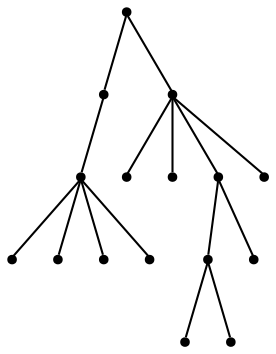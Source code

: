graph {
  node [shape=point,comment="{\"directed\":false,\"doi\":\"10.1007/978-3-642-18469-7_2\",\"figure\":\"1 (1)\"}"]

  v0 [pos="1166.5491709043554,780.1652043792499"]
  v1 [pos="1205.827445238498,724.6313870770165"]
  v2 [pos="1148.263206315854,724.9312701482853"]
  v3 [pos="1248.4250838505334,722.2768344131188"]
  v4 [pos="1097.033413466596,725.3939396195642"]
  v5 [pos="1113.0007989890798,842.7667493331768"]
  v6 [pos="1059.6234348470061,905.9934958046429"]
  v7 [pos="981.4089017251245,842.6334679681685"]
  v8 [pos="990.0743348703971,727.9443446709743"]
  v9 [pos="939.1490153959371,673.6357493825676"]
  v10 [pos="1033.0723384718224,673.1730799112886"]
  v11 [pos="918.6237557173845,784.6074926232786"]
  v12 [pos="870.9135096407142,784.6074926232786"]
  v13 [pos="970.5165814956702,782.8198944681665"]
  v14 [pos="1014.6988815342409,783.2823095856955"]
  v15 [pos="927.8605298098488,728.6110058497661"]

  v0 -- v1 [id="-1",pos="1166.5491709043554,780.1652043792499 1205.827445238498,724.6313870770165 1205.827445238498,724.6313870770165 1205.827445238498,724.6313870770165"]
  v13 -- v8 [id="-2",pos="970.5165814956702,782.8198944681665 990.0743348703971,727.9443446709743 990.0743348703971,727.9443446709743 990.0743348703971,727.9443446709743"]
  v13 -- v15 [id="-3",pos="970.5165814956702,782.8198944681665 927.8605298098488,728.6110058497661 927.8605298098488,728.6110058497661 927.8605298098488,728.6110058497661"]
  v7 -- v14 [id="-4",pos="981.4089017251245,842.6334679681685 1014.6988815342409,783.2823095856955 1014.6988815342409,783.2823095856955 1014.6988815342409,783.2823095856955"]
  v7 -- v13 [id="-5",pos="981.4089017251245,842.6334679681685 970.5165814956702,782.8198944681665 970.5165814956702,782.8198944681665 970.5165814956702,782.8198944681665"]
  v7 -- v12 [id="-6",pos="981.4089017251245,842.6334679681685 870.9135096407142,784.6074926232786 870.9135096407142,784.6074926232786 870.9135096407142,784.6074926232786"]
  v7 -- v11 [id="-7",pos="981.4089017251245,842.6334679681685 918.6237557173845,784.6074926232786 918.6237557173845,784.6074926232786 918.6237557173845,784.6074926232786"]
  v8 -- v10 [id="-8",pos="990.0743348703971,727.9443446709743 1033.0723384718224,673.1730799112886 1033.0723384718224,673.1730799112886 1033.0723384718224,673.1730799112886"]
  v8 -- v9 [id="-9",pos="990.0743348703971,727.9443446709743 939.1490153959371,673.6357493825676 939.1490153959371,673.6357493825676 939.1490153959371,673.6357493825676"]
  v6 -- v5 [id="-10",pos="1059.6234348470061,905.9934958046429 1113.0007989890798,842.7667493331768 1113.0007989890798,842.7667493331768 1113.0007989890798,842.7667493331768"]
  v6 -- v7 [id="-11",pos="1059.6234348470061,905.9934958046429 981.4089017251245,842.6334679681685 981.4089017251245,842.6334679681685 981.4089017251245,842.6334679681685"]
  v5 -- v0 [id="-13",pos="1113.0007989890798,842.7667493331768 1166.5491709043554,780.1652043792499 1166.5491709043554,780.1652043792499 1166.5491709043554,780.1652043792499"]
  v0 -- v4 [id="-14",pos="1166.5491709043554,780.1652043792499 1097.033413466596,725.3939396195642 1097.033413466596,725.3939396195642 1097.033413466596,725.3939396195642"]
  v0 -- v3 [id="-15",pos="1166.5491709043554,780.1652043792499 1248.4250838505334,722.2768344131188 1248.4250838505334,722.2768344131188 1248.4250838505334,722.2768344131188"]
  v0 -- v2 [id="-16",pos="1166.5491709043554,780.1652043792499 1148.263206315854,724.9312701482853 1148.263206315854,724.9312701482853 1148.263206315854,724.9312701482853"]
}